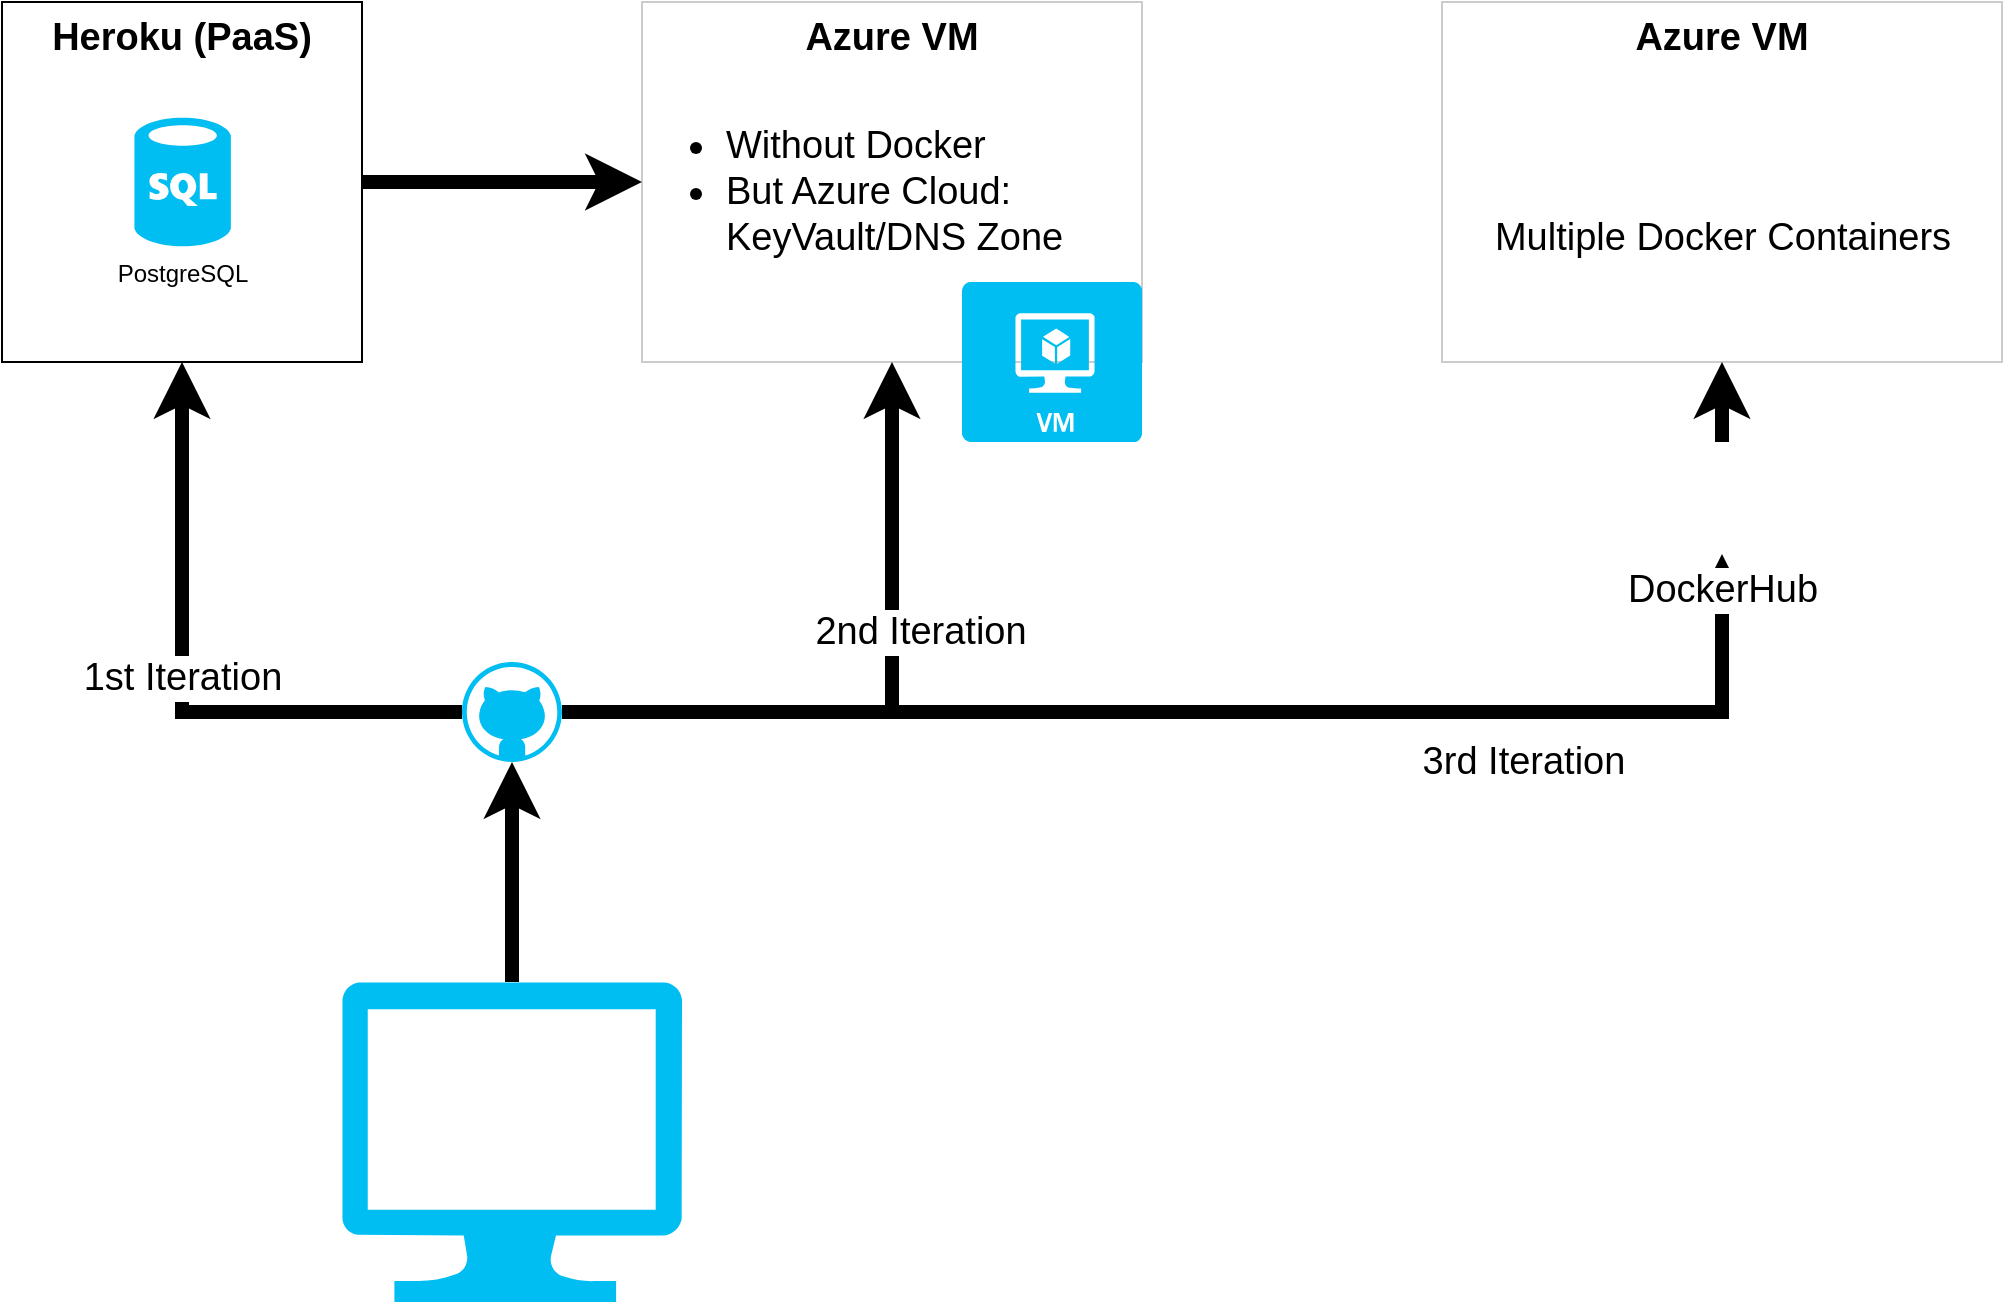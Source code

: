 <mxfile version="11.0.7" type="github"><diagram id="qDlJDwnQHq5Ugo9gKHm3" name="Page-1"><mxGraphModel dx="1390" dy="890" grid="1" gridSize="10" guides="1" tooltips="1" connect="1" arrows="1" fold="1" page="1" pageScale="1" pageWidth="1654" pageHeight="1169" math="0" shadow="0"><root><mxCell id="0"/><mxCell id="1" parent="0"/><mxCell id="IF3kDm2ZjHdtMfI6j46e-4" value="Azure VM" style="rounded=0;whiteSpace=wrap;html=1;fontSize=19;verticalAlign=top;fontStyle=1;fillColor=#ffffff;strokeColor=#CCCCCC;" vertex="1" parent="1"><mxGeometry x="360" y="120" width="250" height="180" as="geometry"/></mxCell><mxCell id="IF3kDm2ZjHdtMfI6j46e-6" value="&lt;div&gt;&lt;ul&gt;&lt;li&gt;Without Docker&lt;/li&gt;&lt;li&gt;But Azure Cloud: KeyVault/DNS Zone&lt;br&gt;&lt;/li&gt;&lt;/ul&gt;&lt;/div&gt;" style="text;html=1;strokeColor=none;fillColor=none;align=left;verticalAlign=middle;whiteSpace=wrap;rounded=0;fontSize=19;" vertex="1" parent="1"><mxGeometry x="360" y="160" width="240" height="110" as="geometry"/></mxCell><mxCell id="IF3kDm2ZjHdtMfI6j46e-7" value="" style="verticalLabelPosition=bottom;html=1;verticalAlign=top;align=center;strokeColor=none;fillColor=#00BEF2;shape=mxgraph.azure.virtual_machine;fontSize=19;labelBackgroundColor=none;" vertex="1" parent="1"><mxGeometry x="520" y="260" width="90" height="80" as="geometry"/></mxCell><mxCell id="IF3kDm2ZjHdtMfI6j46e-8" style="edgeStyle=orthogonalEdgeStyle;rounded=0;orthogonalLoop=1;jettySize=auto;html=1;entryX=0;entryY=0.5;entryDx=0;entryDy=0;fontSize=19;strokeWidth=7;" edge="1" parent="1" source="IF3kDm2ZjHdtMfI6j46e-1" target="IF3kDm2ZjHdtMfI6j46e-4"><mxGeometry relative="1" as="geometry"/></mxCell><mxCell id="IF3kDm2ZjHdtMfI6j46e-11" style="edgeStyle=orthogonalEdgeStyle;rounded=0;orthogonalLoop=1;jettySize=auto;html=1;strokeWidth=7;fontSize=19;" edge="1" parent="1" source="IF3kDm2ZjHdtMfI6j46e-9" target="IF3kDm2ZjHdtMfI6j46e-10"><mxGeometry relative="1" as="geometry"/></mxCell><mxCell id="IF3kDm2ZjHdtMfI6j46e-9" value="" style="verticalLabelPosition=bottom;html=1;verticalAlign=top;align=center;strokeColor=none;fillColor=#00BEF2;shape=mxgraph.azure.computer;pointerEvents=1;labelBackgroundColor=none;fontSize=19;" vertex="1" parent="1"><mxGeometry x="210" y="610" width="170" height="160" as="geometry"/></mxCell><mxCell id="IF3kDm2ZjHdtMfI6j46e-18" value="1st Iteration" style="edgeStyle=orthogonalEdgeStyle;rounded=0;orthogonalLoop=1;jettySize=auto;html=1;entryX=0.5;entryY=1;entryDx=0;entryDy=0;strokeWidth=7;fontSize=19;" edge="1" parent="1" source="IF3kDm2ZjHdtMfI6j46e-10" target="IF3kDm2ZjHdtMfI6j46e-1"><mxGeometry relative="1" as="geometry"/></mxCell><mxCell id="IF3kDm2ZjHdtMfI6j46e-19" value="2nd Iteration" style="edgeStyle=orthogonalEdgeStyle;rounded=0;orthogonalLoop=1;jettySize=auto;html=1;strokeWidth=7;fontSize=19;verticalAlign=bottom;" edge="1" parent="1" source="IF3kDm2ZjHdtMfI6j46e-10" target="IF3kDm2ZjHdtMfI6j46e-4"><mxGeometry x="-0.029" y="29" relative="1" as="geometry"><mxPoint x="43" y="-26" as="offset"/></mxGeometry></mxCell><mxCell id="IF3kDm2ZjHdtMfI6j46e-25" style="edgeStyle=orthogonalEdgeStyle;rounded=0;orthogonalLoop=1;jettySize=auto;html=1;strokeWidth=7;fontSize=19;verticalAlign=top;" edge="1" parent="1" source="IF3kDm2ZjHdtMfI6j46e-10" target="IF3kDm2ZjHdtMfI6j46e-22"><mxGeometry relative="1" as="geometry"/></mxCell><mxCell id="IF3kDm2ZjHdtMfI6j46e-10" value="" style="verticalLabelPosition=bottom;html=1;verticalAlign=top;align=center;strokeColor=none;fillColor=#00BEF2;shape=mxgraph.azure.github_code;pointerEvents=1;labelBackgroundColor=none;fontSize=19;" vertex="1" parent="1"><mxGeometry x="270" y="450" width="50" height="50" as="geometry"/></mxCell><mxCell id="IF3kDm2ZjHdtMfI6j46e-1" value="&lt;b&gt;Heroku (PaaS)&lt;/b&gt;" style="rounded=0;whiteSpace=wrap;html=1;verticalAlign=top;fontSize=19;" vertex="1" parent="1"><mxGeometry x="40" y="120" width="180" height="180" as="geometry"/></mxCell><mxCell id="IF3kDm2ZjHdtMfI6j46e-2" value="PostgreSQL" style="verticalLabelPosition=bottom;html=1;verticalAlign=top;align=center;strokeColor=none;fillColor=#00BEF2;shape=mxgraph.azure.sql_database;" vertex="1" parent="1"><mxGeometry x="106.214" y="177.857" width="48.214" height="64.286" as="geometry"/></mxCell><mxCell id="IF3kDm2ZjHdtMfI6j46e-20" value="Azure VM" style="rounded=0;whiteSpace=wrap;html=1;labelBackgroundColor=none;strokeColor=#CCCCCC;fillColor=#ffffff;fontSize=19;align=center;verticalAlign=top;fontStyle=1" vertex="1" parent="1"><mxGeometry x="760" y="120" width="280" height="180" as="geometry"/></mxCell><mxCell id="IF3kDm2ZjHdtMfI6j46e-21" value="Multiple Docker Containers" style="shape=image;html=1;verticalAlign=top;verticalLabelPosition=bottom;labelBackgroundColor=#ffffff;imageAspect=0;aspect=fixed;image=https://cdn4.iconfinder.com/data/icons/logos-and-brands/512/97_Docker_logo_logos-128.png;strokeColor=#CCCCCC;fillColor=#ffffff;fontSize=19;align=center;" vertex="1" parent="1"><mxGeometry x="865.5" y="151" width="69" height="69" as="geometry"/></mxCell><mxCell id="IF3kDm2ZjHdtMfI6j46e-23" style="edgeStyle=orthogonalEdgeStyle;rounded=0;orthogonalLoop=1;jettySize=auto;html=1;strokeWidth=7;fontSize=19;" edge="1" parent="1" source="IF3kDm2ZjHdtMfI6j46e-22" target="IF3kDm2ZjHdtMfI6j46e-20"><mxGeometry relative="1" as="geometry"/></mxCell><mxCell id="IF3kDm2ZjHdtMfI6j46e-22" value="DockerHub" style="shape=image;html=1;verticalAlign=top;verticalLabelPosition=bottom;labelBackgroundColor=#ffffff;imageAspect=0;aspect=fixed;image=https://cdn4.iconfinder.com/data/icons/logos-and-brands-1/512/97_Docker_logo_logos-128.png;strokeColor=#CCCCCC;fillColor=#ffffff;fontSize=19;align=center;" vertex="1" parent="1"><mxGeometry x="872" y="340" width="56" height="56" as="geometry"/></mxCell><mxCell id="IF3kDm2ZjHdtMfI6j46e-28" value="3rd Iteration" style="text;html=1;strokeColor=none;fillColor=none;align=center;verticalAlign=middle;whiteSpace=wrap;rounded=0;labelBackgroundColor=none;fontSize=19;" vertex="1" parent="1"><mxGeometry x="735.5" y="490" width="130" height="20" as="geometry"/></mxCell></root></mxGraphModel></diagram></mxfile>